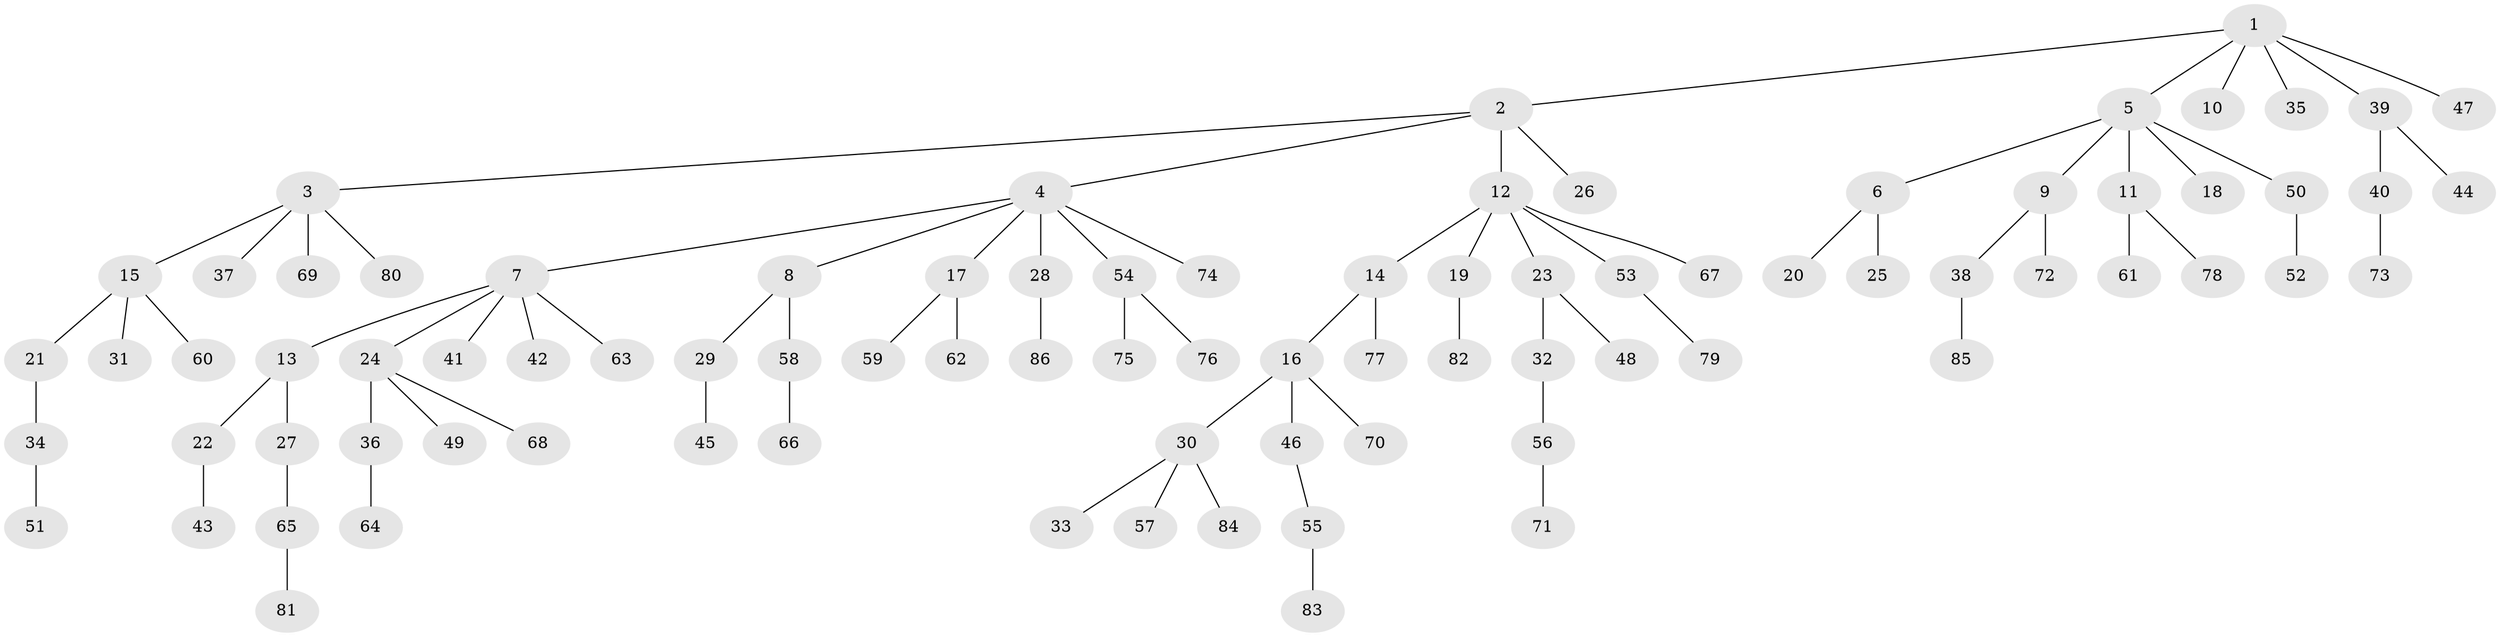 // coarse degree distribution, {2: 0.09302325581395349, 1: 0.813953488372093, 9: 0.023255813953488372, 24: 0.023255813953488372, 4: 0.046511627906976744}
// Generated by graph-tools (version 1.1) at 2025/55/03/04/25 21:55:45]
// undirected, 86 vertices, 85 edges
graph export_dot {
graph [start="1"]
  node [color=gray90,style=filled];
  1;
  2;
  3;
  4;
  5;
  6;
  7;
  8;
  9;
  10;
  11;
  12;
  13;
  14;
  15;
  16;
  17;
  18;
  19;
  20;
  21;
  22;
  23;
  24;
  25;
  26;
  27;
  28;
  29;
  30;
  31;
  32;
  33;
  34;
  35;
  36;
  37;
  38;
  39;
  40;
  41;
  42;
  43;
  44;
  45;
  46;
  47;
  48;
  49;
  50;
  51;
  52;
  53;
  54;
  55;
  56;
  57;
  58;
  59;
  60;
  61;
  62;
  63;
  64;
  65;
  66;
  67;
  68;
  69;
  70;
  71;
  72;
  73;
  74;
  75;
  76;
  77;
  78;
  79;
  80;
  81;
  82;
  83;
  84;
  85;
  86;
  1 -- 2;
  1 -- 5;
  1 -- 10;
  1 -- 35;
  1 -- 39;
  1 -- 47;
  2 -- 3;
  2 -- 4;
  2 -- 12;
  2 -- 26;
  3 -- 15;
  3 -- 37;
  3 -- 69;
  3 -- 80;
  4 -- 7;
  4 -- 8;
  4 -- 17;
  4 -- 28;
  4 -- 54;
  4 -- 74;
  5 -- 6;
  5 -- 9;
  5 -- 11;
  5 -- 18;
  5 -- 50;
  6 -- 20;
  6 -- 25;
  7 -- 13;
  7 -- 24;
  7 -- 41;
  7 -- 42;
  7 -- 63;
  8 -- 29;
  8 -- 58;
  9 -- 38;
  9 -- 72;
  11 -- 61;
  11 -- 78;
  12 -- 14;
  12 -- 19;
  12 -- 23;
  12 -- 53;
  12 -- 67;
  13 -- 22;
  13 -- 27;
  14 -- 16;
  14 -- 77;
  15 -- 21;
  15 -- 31;
  15 -- 60;
  16 -- 30;
  16 -- 46;
  16 -- 70;
  17 -- 59;
  17 -- 62;
  19 -- 82;
  21 -- 34;
  22 -- 43;
  23 -- 32;
  23 -- 48;
  24 -- 36;
  24 -- 49;
  24 -- 68;
  27 -- 65;
  28 -- 86;
  29 -- 45;
  30 -- 33;
  30 -- 57;
  30 -- 84;
  32 -- 56;
  34 -- 51;
  36 -- 64;
  38 -- 85;
  39 -- 40;
  39 -- 44;
  40 -- 73;
  46 -- 55;
  50 -- 52;
  53 -- 79;
  54 -- 75;
  54 -- 76;
  55 -- 83;
  56 -- 71;
  58 -- 66;
  65 -- 81;
}
